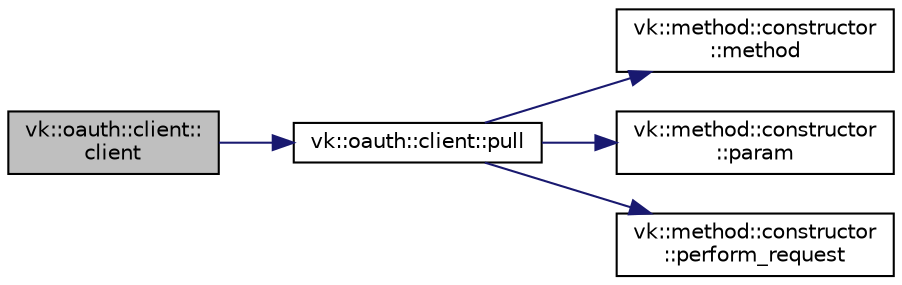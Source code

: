 digraph "vk::oauth::client::client"
{
 // LATEX_PDF_SIZE
  edge [fontname="Helvetica",fontsize="10",labelfontname="Helvetica",labelfontsize="10"];
  node [fontname="Helvetica",fontsize="10",shape=record];
  rankdir="LR";
  Node1 [label="vk::oauth::client::\lclient",height=0.2,width=0.4,color="black", fillcolor="grey75", style="filled", fontcolor="black",tooltip=" "];
  Node1 -> Node2 [color="midnightblue",fontsize="10",style="solid",fontname="Helvetica"];
  Node2 [label="vk::oauth::client::pull",height=0.2,width=0.4,color="black", fillcolor="white", style="filled",URL="$classvk_1_1oauth_1_1client.html#a4e076f3759181ee177f347fdbf36ec70",tooltip="Try get user data."];
  Node2 -> Node3 [color="midnightblue",fontsize="10",style="solid",fontname="Helvetica"];
  Node3 [label="vk::method::constructor\l::method",height=0.2,width=0.4,color="black", fillcolor="white", style="filled",URL="$classvk_1_1method_1_1constructor.html#a1e1a26a1d5df2f8fe72f2eca9f33f3b3",tooltip=" "];
  Node2 -> Node4 [color="midnightblue",fontsize="10",style="solid",fontname="Helvetica"];
  Node4 [label="vk::method::constructor\l::param",height=0.2,width=0.4,color="black", fillcolor="white", style="filled",URL="$classvk_1_1method_1_1constructor.html#a8247d8368454d9b8601eb1d75ef1a6e2",tooltip=" "];
  Node2 -> Node5 [color="midnightblue",fontsize="10",style="solid",fontname="Helvetica"];
  Node5 [label="vk::method::constructor\l::perform_request",height=0.2,width=0.4,color="black", fillcolor="white", style="filled",URL="$classvk_1_1method_1_1constructor.html#ae51472f567c8cc8141a5a4eb9141f7b8",tooltip=" "];
}
